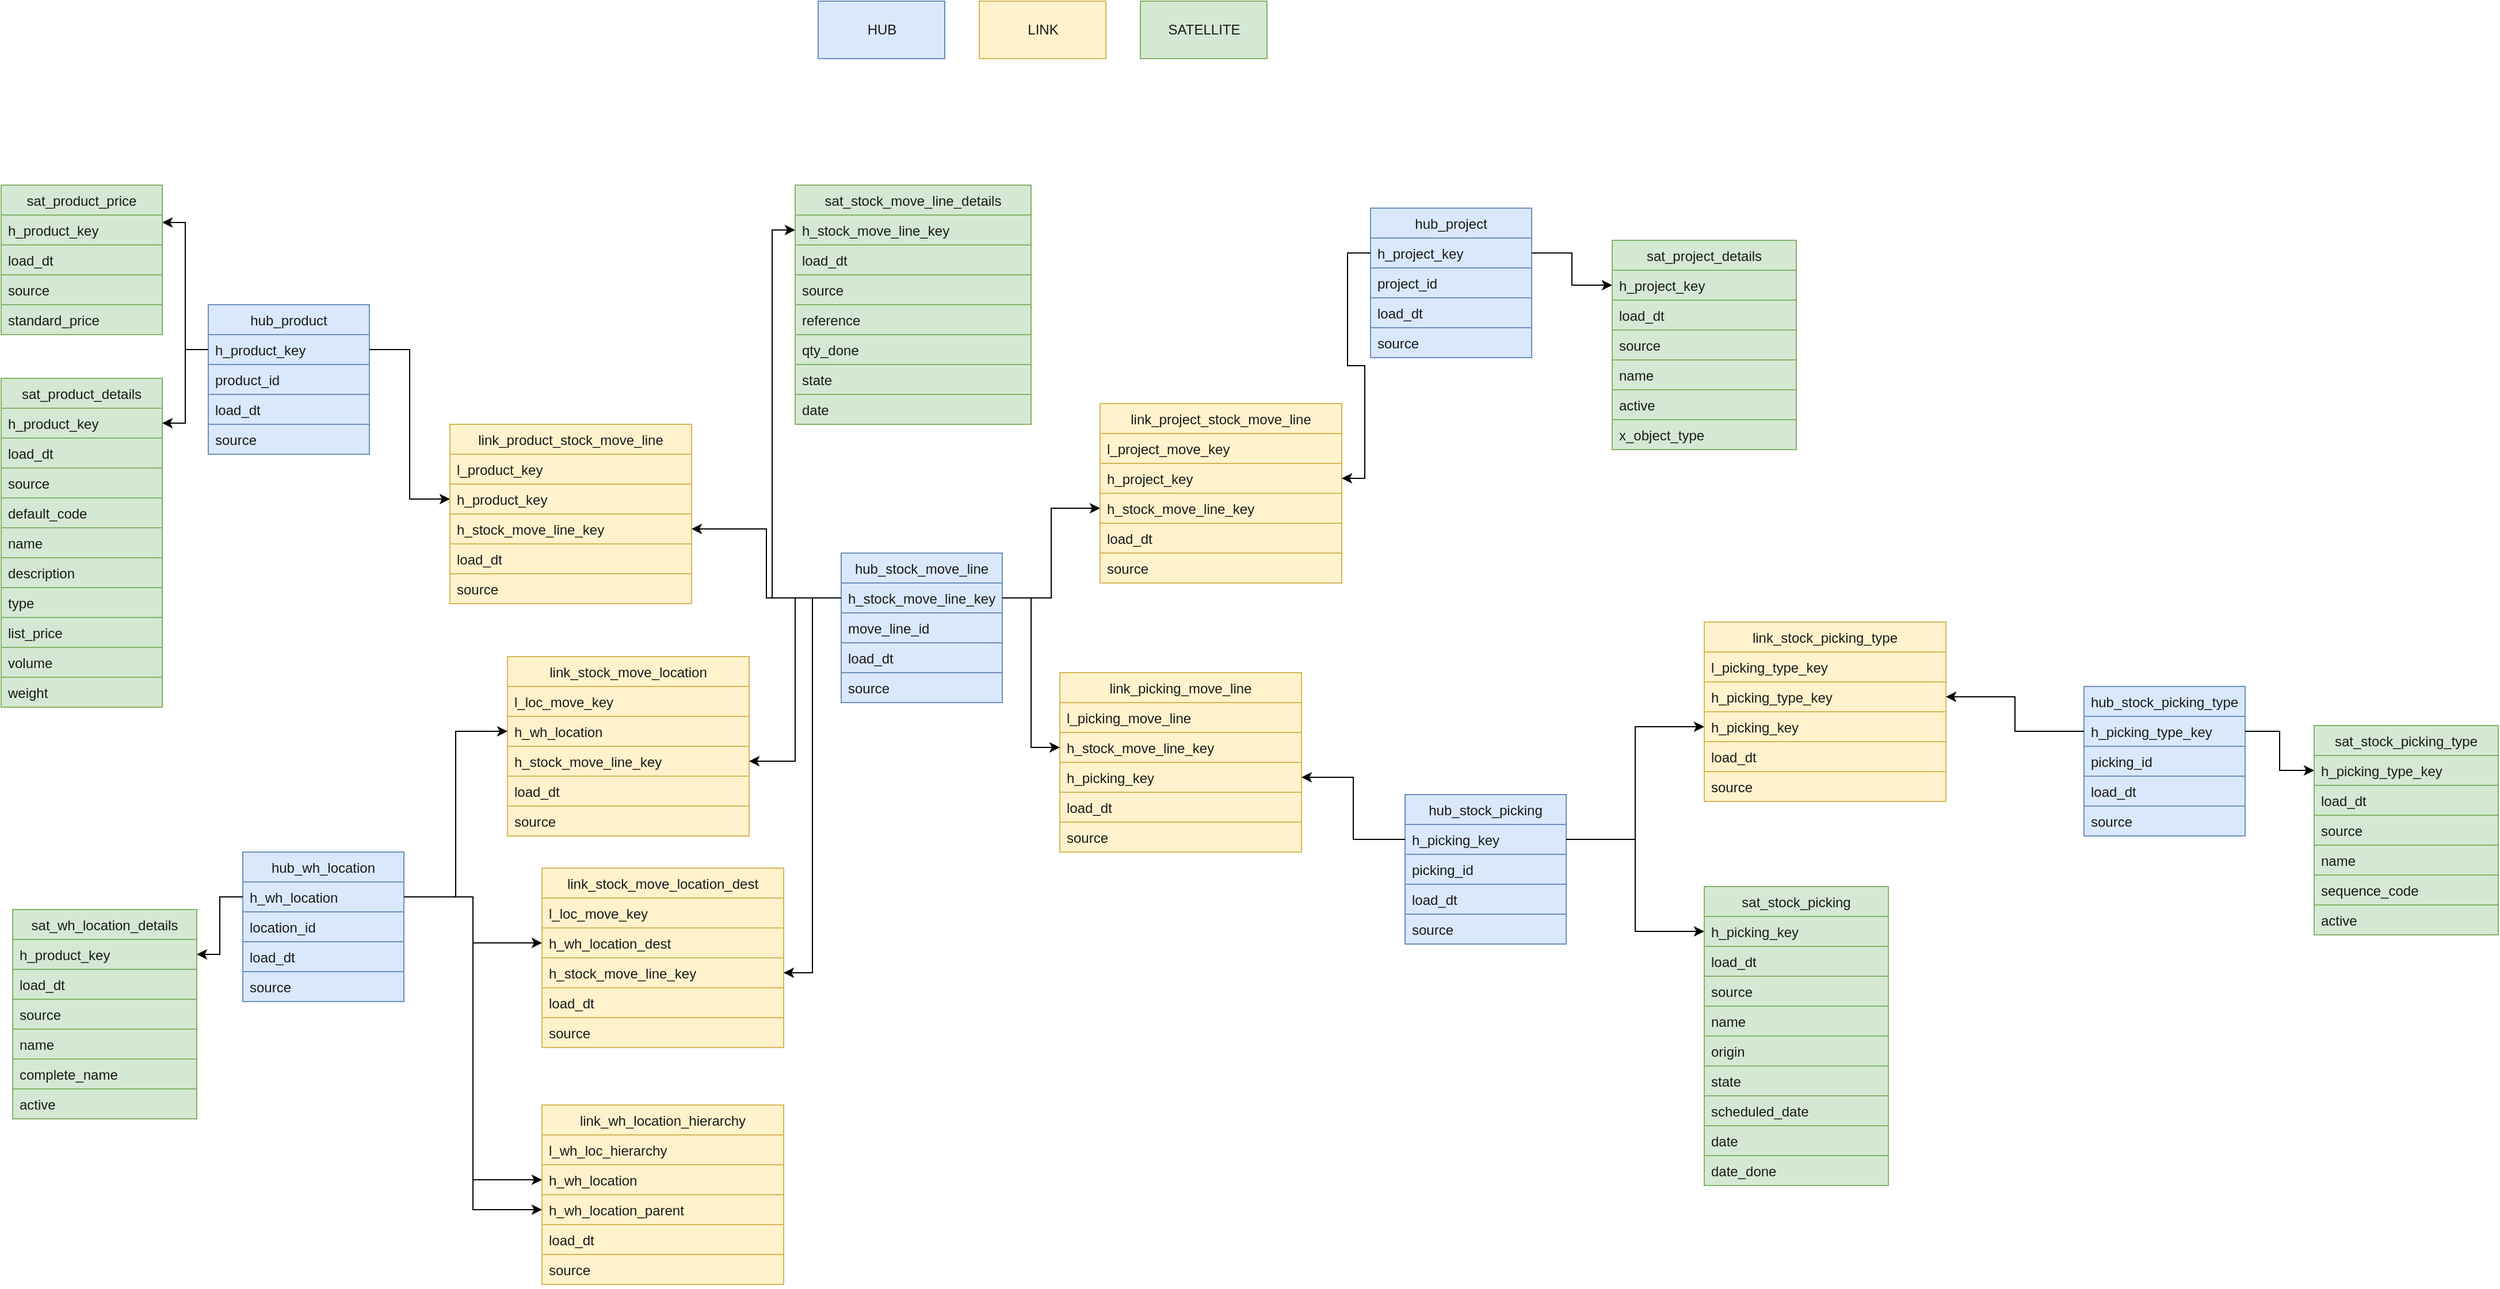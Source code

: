 <mxfile>
    <diagram id="SlpTzKFn6GwS-scd1Ymi" name="Page-1">
        <mxGraphModel dx="3044" dy="1258" grid="1" gridSize="10" guides="1" tooltips="1" connect="1" arrows="1" fold="1" page="1" pageScale="1" pageWidth="850" pageHeight="1100" math="0" shadow="0">
            <root>
                <mxCell id="0"/>
                <mxCell id="1" parent="0"/>
                <mxCell id="4arWClk7l8bvV43rsrXZ-1" value="hub_product" style="swimlane;fontStyle=0;childLayout=stackLayout;horizontal=1;startSize=26;fillColor=#dae8fc;horizontalStack=0;resizeParent=1;resizeParentMax=0;resizeLast=0;collapsible=1;marginBottom=0;strokeColor=#6c8ebf;fontColor=#1A1A1A;" parent="1" vertex="1">
                    <mxGeometry x="-480" y="304" width="140" height="130" as="geometry"/>
                </mxCell>
                <mxCell id="4arWClk7l8bvV43rsrXZ-2" value="h_product_key" style="text;strokeColor=#6c8ebf;fillColor=#dae8fc;align=left;verticalAlign=top;spacingLeft=4;spacingRight=4;overflow=hidden;rotatable=0;points=[[0,0.5],[1,0.5]];portConstraint=eastwest;fontColor=#1A1A1A;" parent="4arWClk7l8bvV43rsrXZ-1" vertex="1">
                    <mxGeometry y="26" width="140" height="26" as="geometry"/>
                </mxCell>
                <mxCell id="4arWClk7l8bvV43rsrXZ-3" value="product_id" style="text;strokeColor=#6c8ebf;fillColor=#dae8fc;align=left;verticalAlign=top;spacingLeft=4;spacingRight=4;overflow=hidden;rotatable=0;points=[[0,0.5],[1,0.5]];portConstraint=eastwest;fontColor=#1A1A1A;" parent="4arWClk7l8bvV43rsrXZ-1" vertex="1">
                    <mxGeometry y="52" width="140" height="26" as="geometry"/>
                </mxCell>
                <mxCell id="4arWClk7l8bvV43rsrXZ-4" value="load_dt" style="text;strokeColor=#6c8ebf;fillColor=#dae8fc;align=left;verticalAlign=top;spacingLeft=4;spacingRight=4;overflow=hidden;rotatable=0;points=[[0,0.5],[1,0.5]];portConstraint=eastwest;fontColor=#1A1A1A;" parent="4arWClk7l8bvV43rsrXZ-1" vertex="1">
                    <mxGeometry y="78" width="140" height="26" as="geometry"/>
                </mxCell>
                <mxCell id="TGLjagD4-5_rbEtkkDfa-5" value="source" style="text;strokeColor=#6c8ebf;fillColor=#dae8fc;align=left;verticalAlign=top;spacingLeft=4;spacingRight=4;overflow=hidden;rotatable=0;points=[[0,0.5],[1,0.5]];portConstraint=eastwest;fontColor=#1A1A1A;" parent="4arWClk7l8bvV43rsrXZ-1" vertex="1">
                    <mxGeometry y="104" width="140" height="26" as="geometry"/>
                </mxCell>
                <mxCell id="4arWClk7l8bvV43rsrXZ-9" value="hub_wh_location" style="swimlane;fontStyle=0;childLayout=stackLayout;horizontal=1;startSize=26;fillColor=#dae8fc;horizontalStack=0;resizeParent=1;resizeParentMax=0;resizeLast=0;collapsible=1;marginBottom=0;strokeColor=#6c8ebf;fontColor=#1A1A1A;" parent="1" vertex="1">
                    <mxGeometry x="-450" y="780" width="140" height="130" as="geometry"/>
                </mxCell>
                <mxCell id="4arWClk7l8bvV43rsrXZ-10" value="h_wh_location" style="text;strokeColor=#6c8ebf;fillColor=#dae8fc;align=left;verticalAlign=top;spacingLeft=4;spacingRight=4;overflow=hidden;rotatable=0;points=[[0,0.5],[1,0.5]];portConstraint=eastwest;fontColor=#1A1A1A;" parent="4arWClk7l8bvV43rsrXZ-9" vertex="1">
                    <mxGeometry y="26" width="140" height="26" as="geometry"/>
                </mxCell>
                <mxCell id="4arWClk7l8bvV43rsrXZ-11" value="location_id" style="text;strokeColor=#6c8ebf;fillColor=#dae8fc;align=left;verticalAlign=top;spacingLeft=4;spacingRight=4;overflow=hidden;rotatable=0;points=[[0,0.5],[1,0.5]];portConstraint=eastwest;fontColor=#1A1A1A;" parent="4arWClk7l8bvV43rsrXZ-9" vertex="1">
                    <mxGeometry y="52" width="140" height="26" as="geometry"/>
                </mxCell>
                <mxCell id="4arWClk7l8bvV43rsrXZ-12" value="load_dt" style="text;strokeColor=#6c8ebf;fillColor=#dae8fc;align=left;verticalAlign=top;spacingLeft=4;spacingRight=4;overflow=hidden;rotatable=0;points=[[0,0.5],[1,0.5]];portConstraint=eastwest;fontColor=#1A1A1A;" parent="4arWClk7l8bvV43rsrXZ-9" vertex="1">
                    <mxGeometry y="78" width="140" height="26" as="geometry"/>
                </mxCell>
                <mxCell id="TGLjagD4-5_rbEtkkDfa-64" value="source" style="text;strokeColor=#6c8ebf;fillColor=#dae8fc;align=left;verticalAlign=top;spacingLeft=4;spacingRight=4;overflow=hidden;rotatable=0;points=[[0,0.5],[1,0.5]];portConstraint=eastwest;fontColor=#1A1A1A;" parent="4arWClk7l8bvV43rsrXZ-9" vertex="1">
                    <mxGeometry y="104" width="140" height="26" as="geometry"/>
                </mxCell>
                <mxCell id="4arWClk7l8bvV43rsrXZ-13" value="hub_stock_move_line" style="swimlane;fontStyle=0;childLayout=stackLayout;horizontal=1;startSize=26;fillColor=#dae8fc;horizontalStack=0;resizeParent=1;resizeParentMax=0;resizeLast=0;collapsible=1;marginBottom=0;strokeColor=#6c8ebf;fontColor=#1A1A1A;" parent="1" vertex="1">
                    <mxGeometry x="70" y="520" width="140" height="130" as="geometry"/>
                </mxCell>
                <mxCell id="4arWClk7l8bvV43rsrXZ-14" value="h_stock_move_line_key" style="text;strokeColor=#6c8ebf;fillColor=#dae8fc;align=left;verticalAlign=top;spacingLeft=4;spacingRight=4;overflow=hidden;rotatable=0;points=[[0,0.5],[1,0.5]];portConstraint=eastwest;fontColor=#1A1A1A;" parent="4arWClk7l8bvV43rsrXZ-13" vertex="1">
                    <mxGeometry y="26" width="140" height="26" as="geometry"/>
                </mxCell>
                <mxCell id="4arWClk7l8bvV43rsrXZ-15" value="move_line_id" style="text;strokeColor=#6c8ebf;fillColor=#dae8fc;align=left;verticalAlign=top;spacingLeft=4;spacingRight=4;overflow=hidden;rotatable=0;points=[[0,0.5],[1,0.5]];portConstraint=eastwest;fontColor=#1A1A1A;" parent="4arWClk7l8bvV43rsrXZ-13" vertex="1">
                    <mxGeometry y="52" width="140" height="26" as="geometry"/>
                </mxCell>
                <mxCell id="4arWClk7l8bvV43rsrXZ-16" value="load_dt" style="text;strokeColor=#6c8ebf;fillColor=#dae8fc;align=left;verticalAlign=top;spacingLeft=4;spacingRight=4;overflow=hidden;rotatable=0;points=[[0,0.5],[1,0.5]];portConstraint=eastwest;fontColor=#1A1A1A;" parent="4arWClk7l8bvV43rsrXZ-13" vertex="1">
                    <mxGeometry y="78" width="140" height="26" as="geometry"/>
                </mxCell>
                <mxCell id="TGLjagD4-5_rbEtkkDfa-6" value="source" style="text;strokeColor=#6c8ebf;fillColor=#dae8fc;align=left;verticalAlign=top;spacingLeft=4;spacingRight=4;overflow=hidden;rotatable=0;points=[[0,0.5],[1,0.5]];portConstraint=eastwest;fontColor=#1A1A1A;" parent="4arWClk7l8bvV43rsrXZ-13" vertex="1">
                    <mxGeometry y="104" width="140" height="26" as="geometry"/>
                </mxCell>
                <mxCell id="TGLjagD4-5_rbEtkkDfa-21" value="HUB" style="html=1;fillColor=#dae8fc;strokeColor=#6c8ebf;fontColor=#1A1A1A;" parent="1" vertex="1">
                    <mxGeometry x="50" y="40" width="110" height="50" as="geometry"/>
                </mxCell>
                <mxCell id="TGLjagD4-5_rbEtkkDfa-22" value="LINK" style="html=1;fillColor=#fff2cc;strokeColor=#d6b656;fontColor=#1A1A1A;" parent="1" vertex="1">
                    <mxGeometry x="190" y="40" width="110" height="50" as="geometry"/>
                </mxCell>
                <mxCell id="TGLjagD4-5_rbEtkkDfa-23" value="SATELLITE" style="html=1;fillColor=#d5e8d4;strokeColor=#82b366;fontColor=#1A1A1A;" parent="1" vertex="1">
                    <mxGeometry x="330" y="40" width="110" height="50" as="geometry"/>
                </mxCell>
                <mxCell id="TGLjagD4-5_rbEtkkDfa-24" value="link_product_stock_move_line" style="swimlane;fontStyle=0;childLayout=stackLayout;horizontal=1;startSize=26;fillColor=#fff2cc;horizontalStack=0;resizeParent=1;resizeParentMax=0;resizeLast=0;collapsible=1;marginBottom=0;strokeColor=#d6b656;fontColor=#1A1A1A;" parent="1" vertex="1">
                    <mxGeometry x="-270" y="408" width="210" height="156" as="geometry"/>
                </mxCell>
                <mxCell id="TGLjagD4-5_rbEtkkDfa-25" value="l_product_key" style="text;strokeColor=#d6b656;fillColor=#fff2cc;align=left;verticalAlign=top;spacingLeft=4;spacingRight=4;overflow=hidden;rotatable=0;points=[[0,0.5],[1,0.5]];portConstraint=eastwest;fontColor=#1A1A1A;" parent="TGLjagD4-5_rbEtkkDfa-24" vertex="1">
                    <mxGeometry y="26" width="210" height="26" as="geometry"/>
                </mxCell>
                <mxCell id="TGLjagD4-5_rbEtkkDfa-26" value="h_product_key" style="text;strokeColor=#d6b656;fillColor=#fff2cc;align=left;verticalAlign=top;spacingLeft=4;spacingRight=4;overflow=hidden;rotatable=0;points=[[0,0.5],[1,0.5]];portConstraint=eastwest;fontColor=#1A1A1A;" parent="TGLjagD4-5_rbEtkkDfa-24" vertex="1">
                    <mxGeometry y="52" width="210" height="26" as="geometry"/>
                </mxCell>
                <mxCell id="TGLjagD4-5_rbEtkkDfa-27" value="h_stock_move_line_key" style="text;strokeColor=#d6b656;fillColor=#fff2cc;align=left;verticalAlign=top;spacingLeft=4;spacingRight=4;overflow=hidden;rotatable=0;points=[[0,0.5],[1,0.5]];portConstraint=eastwest;fontColor=#1A1A1A;" parent="TGLjagD4-5_rbEtkkDfa-24" vertex="1">
                    <mxGeometry y="78" width="210" height="26" as="geometry"/>
                </mxCell>
                <mxCell id="TGLjagD4-5_rbEtkkDfa-28" value="load_dt" style="text;strokeColor=#d6b656;fillColor=#fff2cc;align=left;verticalAlign=top;spacingLeft=4;spacingRight=4;overflow=hidden;rotatable=0;points=[[0,0.5],[1,0.5]];portConstraint=eastwest;fontColor=#1A1A1A;" parent="TGLjagD4-5_rbEtkkDfa-24" vertex="1">
                    <mxGeometry y="104" width="210" height="26" as="geometry"/>
                </mxCell>
                <mxCell id="TGLjagD4-5_rbEtkkDfa-29" value="source" style="text;strokeColor=#d6b656;fillColor=#fff2cc;align=left;verticalAlign=top;spacingLeft=4;spacingRight=4;overflow=hidden;rotatable=0;points=[[0,0.5],[1,0.5]];portConstraint=eastwest;fontColor=#1A1A1A;" parent="TGLjagD4-5_rbEtkkDfa-24" vertex="1">
                    <mxGeometry y="130" width="210" height="26" as="geometry"/>
                </mxCell>
                <mxCell id="TGLjagD4-5_rbEtkkDfa-30" style="edgeStyle=orthogonalEdgeStyle;rounded=0;orthogonalLoop=1;jettySize=auto;html=1;entryX=0;entryY=0.5;entryDx=0;entryDy=0;fontColor=#1A1A1A;" parent="1" source="4arWClk7l8bvV43rsrXZ-2" target="TGLjagD4-5_rbEtkkDfa-26" edge="1">
                    <mxGeometry relative="1" as="geometry"/>
                </mxCell>
                <mxCell id="TGLjagD4-5_rbEtkkDfa-31" style="edgeStyle=orthogonalEdgeStyle;rounded=0;orthogonalLoop=1;jettySize=auto;html=1;entryX=1;entryY=0.5;entryDx=0;entryDy=0;fontColor=#1A1A1A;" parent="1" source="4arWClk7l8bvV43rsrXZ-14" target="TGLjagD4-5_rbEtkkDfa-27" edge="1">
                    <mxGeometry relative="1" as="geometry"/>
                </mxCell>
                <mxCell id="TGLjagD4-5_rbEtkkDfa-32" value="sat_product_details" style="swimlane;fontStyle=0;childLayout=stackLayout;horizontal=1;startSize=26;fillColor=#d5e8d4;horizontalStack=0;resizeParent=1;resizeParentMax=0;resizeLast=0;collapsible=1;marginBottom=0;strokeColor=#82b366;fontColor=#1A1A1A;" parent="1" vertex="1">
                    <mxGeometry x="-660" y="368" width="140" height="286" as="geometry"/>
                </mxCell>
                <mxCell id="TGLjagD4-5_rbEtkkDfa-33" value="h_product_key" style="text;strokeColor=#82b366;fillColor=#d5e8d4;align=left;verticalAlign=top;spacingLeft=4;spacingRight=4;overflow=hidden;rotatable=0;points=[[0,0.5],[1,0.5]];portConstraint=eastwest;fontColor=#1A1A1A;" parent="TGLjagD4-5_rbEtkkDfa-32" vertex="1">
                    <mxGeometry y="26" width="140" height="26" as="geometry"/>
                </mxCell>
                <mxCell id="TGLjagD4-5_rbEtkkDfa-34" value="load_dt" style="text;strokeColor=#82b366;fillColor=#d5e8d4;align=left;verticalAlign=top;spacingLeft=4;spacingRight=4;overflow=hidden;rotatable=0;points=[[0,0.5],[1,0.5]];portConstraint=eastwest;fontColor=#1A1A1A;" parent="TGLjagD4-5_rbEtkkDfa-32" vertex="1">
                    <mxGeometry y="52" width="140" height="26" as="geometry"/>
                </mxCell>
                <mxCell id="TGLjagD4-5_rbEtkkDfa-35" value="source" style="text;strokeColor=#82b366;fillColor=#d5e8d4;align=left;verticalAlign=top;spacingLeft=4;spacingRight=4;overflow=hidden;rotatable=0;points=[[0,0.5],[1,0.5]];portConstraint=eastwest;fontColor=#1A1A1A;" parent="TGLjagD4-5_rbEtkkDfa-32" vertex="1">
                    <mxGeometry y="78" width="140" height="26" as="geometry"/>
                </mxCell>
                <mxCell id="TGLjagD4-5_rbEtkkDfa-36" value="default_code" style="text;strokeColor=#82b366;fillColor=#d5e8d4;align=left;verticalAlign=top;spacingLeft=4;spacingRight=4;overflow=hidden;rotatable=0;points=[[0,0.5],[1,0.5]];portConstraint=eastwest;fontColor=#1A1A1A;" parent="TGLjagD4-5_rbEtkkDfa-32" vertex="1">
                    <mxGeometry y="104" width="140" height="26" as="geometry"/>
                </mxCell>
                <mxCell id="TGLjagD4-5_rbEtkkDfa-38" value="name" style="text;strokeColor=#82b366;fillColor=#d5e8d4;align=left;verticalAlign=top;spacingLeft=4;spacingRight=4;overflow=hidden;rotatable=0;points=[[0,0.5],[1,0.5]];portConstraint=eastwest;fontColor=#1A1A1A;" parent="TGLjagD4-5_rbEtkkDfa-32" vertex="1">
                    <mxGeometry y="130" width="140" height="26" as="geometry"/>
                </mxCell>
                <mxCell id="TGLjagD4-5_rbEtkkDfa-39" value="description" style="text;strokeColor=#82b366;fillColor=#d5e8d4;align=left;verticalAlign=top;spacingLeft=4;spacingRight=4;overflow=hidden;rotatable=0;points=[[0,0.5],[1,0.5]];portConstraint=eastwest;fontColor=#1A1A1A;" parent="TGLjagD4-5_rbEtkkDfa-32" vertex="1">
                    <mxGeometry y="156" width="140" height="26" as="geometry"/>
                </mxCell>
                <mxCell id="TGLjagD4-5_rbEtkkDfa-40" value="type" style="text;strokeColor=#82b366;fillColor=#d5e8d4;align=left;verticalAlign=top;spacingLeft=4;spacingRight=4;overflow=hidden;rotatable=0;points=[[0,0.5],[1,0.5]];portConstraint=eastwest;fontColor=#1A1A1A;" parent="TGLjagD4-5_rbEtkkDfa-32" vertex="1">
                    <mxGeometry y="182" width="140" height="26" as="geometry"/>
                </mxCell>
                <mxCell id="TGLjagD4-5_rbEtkkDfa-41" value="list_price" style="text;strokeColor=#82b366;fillColor=#d5e8d4;align=left;verticalAlign=top;spacingLeft=4;spacingRight=4;overflow=hidden;rotatable=0;points=[[0,0.5],[1,0.5]];portConstraint=eastwest;fontColor=#1A1A1A;" parent="TGLjagD4-5_rbEtkkDfa-32" vertex="1">
                    <mxGeometry y="208" width="140" height="26" as="geometry"/>
                </mxCell>
                <mxCell id="TGLjagD4-5_rbEtkkDfa-42" value="volume" style="text;strokeColor=#82b366;fillColor=#d5e8d4;align=left;verticalAlign=top;spacingLeft=4;spacingRight=4;overflow=hidden;rotatable=0;points=[[0,0.5],[1,0.5]];portConstraint=eastwest;fontColor=#1A1A1A;" parent="TGLjagD4-5_rbEtkkDfa-32" vertex="1">
                    <mxGeometry y="234" width="140" height="26" as="geometry"/>
                </mxCell>
                <mxCell id="TGLjagD4-5_rbEtkkDfa-43" value="weight" style="text;strokeColor=#82b366;fillColor=#d5e8d4;align=left;verticalAlign=top;spacingLeft=4;spacingRight=4;overflow=hidden;rotatable=0;points=[[0,0.5],[1,0.5]];portConstraint=eastwest;fontColor=#1A1A1A;" parent="TGLjagD4-5_rbEtkkDfa-32" vertex="1">
                    <mxGeometry y="260" width="140" height="26" as="geometry"/>
                </mxCell>
                <mxCell id="TGLjagD4-5_rbEtkkDfa-37" style="edgeStyle=orthogonalEdgeStyle;rounded=0;orthogonalLoop=1;jettySize=auto;html=1;entryX=1;entryY=0.5;entryDx=0;entryDy=0;fontColor=#1A1A1A;" parent="1" source="4arWClk7l8bvV43rsrXZ-2" target="TGLjagD4-5_rbEtkkDfa-33" edge="1">
                    <mxGeometry relative="1" as="geometry"/>
                </mxCell>
                <mxCell id="TGLjagD4-5_rbEtkkDfa-44" value="sat_product_price" style="swimlane;fontStyle=0;childLayout=stackLayout;horizontal=1;startSize=26;fillColor=#d5e8d4;horizontalStack=0;resizeParent=1;resizeParentMax=0;resizeLast=0;collapsible=1;marginBottom=0;strokeColor=#82b366;fontColor=#1A1A1A;" parent="1" vertex="1">
                    <mxGeometry x="-660" y="200" width="140" height="130" as="geometry"/>
                </mxCell>
                <mxCell id="TGLjagD4-5_rbEtkkDfa-45" value="h_product_key" style="text;strokeColor=#82b366;fillColor=#d5e8d4;align=left;verticalAlign=top;spacingLeft=4;spacingRight=4;overflow=hidden;rotatable=0;points=[[0,0.5],[1,0.5]];portConstraint=eastwest;fontColor=#1A1A1A;" parent="TGLjagD4-5_rbEtkkDfa-44" vertex="1">
                    <mxGeometry y="26" width="140" height="26" as="geometry"/>
                </mxCell>
                <mxCell id="TGLjagD4-5_rbEtkkDfa-46" value="load_dt" style="text;strokeColor=#82b366;fillColor=#d5e8d4;align=left;verticalAlign=top;spacingLeft=4;spacingRight=4;overflow=hidden;rotatable=0;points=[[0,0.5],[1,0.5]];portConstraint=eastwest;fontColor=#1A1A1A;" parent="TGLjagD4-5_rbEtkkDfa-44" vertex="1">
                    <mxGeometry y="52" width="140" height="26" as="geometry"/>
                </mxCell>
                <mxCell id="TGLjagD4-5_rbEtkkDfa-47" value="source" style="text;strokeColor=#82b366;fillColor=#d5e8d4;align=left;verticalAlign=top;spacingLeft=4;spacingRight=4;overflow=hidden;rotatable=0;points=[[0,0.5],[1,0.5]];portConstraint=eastwest;fontColor=#1A1A1A;" parent="TGLjagD4-5_rbEtkkDfa-44" vertex="1">
                    <mxGeometry y="78" width="140" height="26" as="geometry"/>
                </mxCell>
                <mxCell id="TGLjagD4-5_rbEtkkDfa-48" value="standard_price" style="text;strokeColor=#82b366;fillColor=#d5e8d4;align=left;verticalAlign=top;spacingLeft=4;spacingRight=4;overflow=hidden;rotatable=0;points=[[0,0.5],[1,0.5]];portConstraint=eastwest;fontColor=#1A1A1A;" parent="TGLjagD4-5_rbEtkkDfa-44" vertex="1">
                    <mxGeometry y="104" width="140" height="26" as="geometry"/>
                </mxCell>
                <mxCell id="TGLjagD4-5_rbEtkkDfa-55" style="edgeStyle=orthogonalEdgeStyle;rounded=0;orthogonalLoop=1;jettySize=auto;html=1;entryX=1;entryY=0.25;entryDx=0;entryDy=0;fontColor=#1A1A1A;" parent="1" source="4arWClk7l8bvV43rsrXZ-2" target="TGLjagD4-5_rbEtkkDfa-44" edge="1">
                    <mxGeometry relative="1" as="geometry"/>
                </mxCell>
                <mxCell id="TGLjagD4-5_rbEtkkDfa-56" value="link_stock_move_location" style="swimlane;fontStyle=0;childLayout=stackLayout;horizontal=1;startSize=26;fillColor=#fff2cc;horizontalStack=0;resizeParent=1;resizeParentMax=0;resizeLast=0;collapsible=1;marginBottom=0;strokeColor=#d6b656;fontColor=#1A1A1A;" parent="1" vertex="1">
                    <mxGeometry x="-220" y="610" width="210" height="156" as="geometry"/>
                </mxCell>
                <mxCell id="TGLjagD4-5_rbEtkkDfa-57" value="l_loc_move_key" style="text;strokeColor=#d6b656;fillColor=#fff2cc;align=left;verticalAlign=top;spacingLeft=4;spacingRight=4;overflow=hidden;rotatable=0;points=[[0,0.5],[1,0.5]];portConstraint=eastwest;fontColor=#1A1A1A;" parent="TGLjagD4-5_rbEtkkDfa-56" vertex="1">
                    <mxGeometry y="26" width="210" height="26" as="geometry"/>
                </mxCell>
                <mxCell id="TGLjagD4-5_rbEtkkDfa-58" value="h_wh_location" style="text;strokeColor=#d6b656;fillColor=#fff2cc;align=left;verticalAlign=top;spacingLeft=4;spacingRight=4;overflow=hidden;rotatable=0;points=[[0,0.5],[1,0.5]];portConstraint=eastwest;fontColor=#1A1A1A;" parent="TGLjagD4-5_rbEtkkDfa-56" vertex="1">
                    <mxGeometry y="52" width="210" height="26" as="geometry"/>
                </mxCell>
                <mxCell id="TGLjagD4-5_rbEtkkDfa-59" value="h_stock_move_line_key" style="text;strokeColor=#d6b656;fillColor=#fff2cc;align=left;verticalAlign=top;spacingLeft=4;spacingRight=4;overflow=hidden;rotatable=0;points=[[0,0.5],[1,0.5]];portConstraint=eastwest;fontColor=#1A1A1A;" parent="TGLjagD4-5_rbEtkkDfa-56" vertex="1">
                    <mxGeometry y="78" width="210" height="26" as="geometry"/>
                </mxCell>
                <mxCell id="TGLjagD4-5_rbEtkkDfa-60" value="load_dt" style="text;strokeColor=#d6b656;fillColor=#fff2cc;align=left;verticalAlign=top;spacingLeft=4;spacingRight=4;overflow=hidden;rotatable=0;points=[[0,0.5],[1,0.5]];portConstraint=eastwest;fontColor=#1A1A1A;" parent="TGLjagD4-5_rbEtkkDfa-56" vertex="1">
                    <mxGeometry y="104" width="210" height="26" as="geometry"/>
                </mxCell>
                <mxCell id="TGLjagD4-5_rbEtkkDfa-61" value="source" style="text;strokeColor=#d6b656;fillColor=#fff2cc;align=left;verticalAlign=top;spacingLeft=4;spacingRight=4;overflow=hidden;rotatable=0;points=[[0,0.5],[1,0.5]];portConstraint=eastwest;fontColor=#1A1A1A;" parent="TGLjagD4-5_rbEtkkDfa-56" vertex="1">
                    <mxGeometry y="130" width="210" height="26" as="geometry"/>
                </mxCell>
                <mxCell id="TGLjagD4-5_rbEtkkDfa-62" style="edgeStyle=orthogonalEdgeStyle;rounded=0;orthogonalLoop=1;jettySize=auto;html=1;fontColor=#1A1A1A;" parent="1" source="4arWClk7l8bvV43rsrXZ-14" target="TGLjagD4-5_rbEtkkDfa-59" edge="1">
                    <mxGeometry relative="1" as="geometry"/>
                </mxCell>
                <mxCell id="TGLjagD4-5_rbEtkkDfa-63" style="edgeStyle=orthogonalEdgeStyle;rounded=0;orthogonalLoop=1;jettySize=auto;html=1;entryX=0;entryY=0.5;entryDx=0;entryDy=0;fontColor=#1A1A1A;" parent="1" source="4arWClk7l8bvV43rsrXZ-10" target="TGLjagD4-5_rbEtkkDfa-58" edge="1">
                    <mxGeometry relative="1" as="geometry"/>
                </mxCell>
                <mxCell id="TGLjagD4-5_rbEtkkDfa-65" value="sat_wh_location_details" style="swimlane;fontStyle=0;childLayout=stackLayout;horizontal=1;startSize=26;fillColor=#d5e8d4;horizontalStack=0;resizeParent=1;resizeParentMax=0;resizeLast=0;collapsible=1;marginBottom=0;strokeColor=#82b366;fontColor=#1A1A1A;" parent="1" vertex="1">
                    <mxGeometry x="-650" y="830" width="160" height="182" as="geometry"/>
                </mxCell>
                <mxCell id="TGLjagD4-5_rbEtkkDfa-66" value="h_product_key" style="text;strokeColor=#82b366;fillColor=#d5e8d4;align=left;verticalAlign=top;spacingLeft=4;spacingRight=4;overflow=hidden;rotatable=0;points=[[0,0.5],[1,0.5]];portConstraint=eastwest;fontColor=#1A1A1A;" parent="TGLjagD4-5_rbEtkkDfa-65" vertex="1">
                    <mxGeometry y="26" width="160" height="26" as="geometry"/>
                </mxCell>
                <mxCell id="TGLjagD4-5_rbEtkkDfa-67" value="load_dt" style="text;strokeColor=#82b366;fillColor=#d5e8d4;align=left;verticalAlign=top;spacingLeft=4;spacingRight=4;overflow=hidden;rotatable=0;points=[[0,0.5],[1,0.5]];portConstraint=eastwest;fontColor=#1A1A1A;" parent="TGLjagD4-5_rbEtkkDfa-65" vertex="1">
                    <mxGeometry y="52" width="160" height="26" as="geometry"/>
                </mxCell>
                <mxCell id="TGLjagD4-5_rbEtkkDfa-68" value="source" style="text;strokeColor=#82b366;fillColor=#d5e8d4;align=left;verticalAlign=top;spacingLeft=4;spacingRight=4;overflow=hidden;rotatable=0;points=[[0,0.5],[1,0.5]];portConstraint=eastwest;fontColor=#1A1A1A;" parent="TGLjagD4-5_rbEtkkDfa-65" vertex="1">
                    <mxGeometry y="78" width="160" height="26" as="geometry"/>
                </mxCell>
                <mxCell id="TGLjagD4-5_rbEtkkDfa-69" value="name" style="text;strokeColor=#82b366;fillColor=#d5e8d4;align=left;verticalAlign=top;spacingLeft=4;spacingRight=4;overflow=hidden;rotatable=0;points=[[0,0.5],[1,0.5]];portConstraint=eastwest;fontColor=#1A1A1A;" parent="TGLjagD4-5_rbEtkkDfa-65" vertex="1">
                    <mxGeometry y="104" width="160" height="26" as="geometry"/>
                </mxCell>
                <mxCell id="TGLjagD4-5_rbEtkkDfa-71" value="complete_name" style="text;strokeColor=#82b366;fillColor=#d5e8d4;align=left;verticalAlign=top;spacingLeft=4;spacingRight=4;overflow=hidden;rotatable=0;points=[[0,0.5],[1,0.5]];portConstraint=eastwest;fontColor=#1A1A1A;" parent="TGLjagD4-5_rbEtkkDfa-65" vertex="1">
                    <mxGeometry y="130" width="160" height="26" as="geometry"/>
                </mxCell>
                <mxCell id="TGLjagD4-5_rbEtkkDfa-72" value="active" style="text;strokeColor=#82b366;fillColor=#d5e8d4;align=left;verticalAlign=top;spacingLeft=4;spacingRight=4;overflow=hidden;rotatable=0;points=[[0,0.5],[1,0.5]];portConstraint=eastwest;fontColor=#1A1A1A;" parent="TGLjagD4-5_rbEtkkDfa-65" vertex="1">
                    <mxGeometry y="156" width="160" height="26" as="geometry"/>
                </mxCell>
                <mxCell id="TGLjagD4-5_rbEtkkDfa-70" style="edgeStyle=orthogonalEdgeStyle;rounded=0;orthogonalLoop=1;jettySize=auto;html=1;entryX=1;entryY=0.5;entryDx=0;entryDy=0;fontColor=#1A1A1A;" parent="1" source="4arWClk7l8bvV43rsrXZ-10" target="TGLjagD4-5_rbEtkkDfa-66" edge="1">
                    <mxGeometry relative="1" as="geometry"/>
                </mxCell>
                <mxCell id="TGLjagD4-5_rbEtkkDfa-73" value="link_wh_location_hierarchy" style="swimlane;fontStyle=0;childLayout=stackLayout;horizontal=1;startSize=26;fillColor=#fff2cc;horizontalStack=0;resizeParent=1;resizeParentMax=0;resizeLast=0;collapsible=1;marginBottom=0;strokeColor=#d6b656;fontColor=#1A1A1A;" parent="1" vertex="1">
                    <mxGeometry x="-190" y="1000" width="210" height="156" as="geometry"/>
                </mxCell>
                <mxCell id="TGLjagD4-5_rbEtkkDfa-74" value="l_wh_loc_hierarchy" style="text;strokeColor=#d6b656;fillColor=#fff2cc;align=left;verticalAlign=top;spacingLeft=4;spacingRight=4;overflow=hidden;rotatable=0;points=[[0,0.5],[1,0.5]];portConstraint=eastwest;fontColor=#1A1A1A;" parent="TGLjagD4-5_rbEtkkDfa-73" vertex="1">
                    <mxGeometry y="26" width="210" height="26" as="geometry"/>
                </mxCell>
                <mxCell id="TGLjagD4-5_rbEtkkDfa-75" value="h_wh_location" style="text;strokeColor=#d6b656;fillColor=#fff2cc;align=left;verticalAlign=top;spacingLeft=4;spacingRight=4;overflow=hidden;rotatable=0;points=[[0,0.5],[1,0.5]];portConstraint=eastwest;fontColor=#1A1A1A;" parent="TGLjagD4-5_rbEtkkDfa-73" vertex="1">
                    <mxGeometry y="52" width="210" height="26" as="geometry"/>
                </mxCell>
                <mxCell id="TGLjagD4-5_rbEtkkDfa-76" value="h_wh_location_parent" style="text;strokeColor=#d6b656;fillColor=#fff2cc;align=left;verticalAlign=top;spacingLeft=4;spacingRight=4;overflow=hidden;rotatable=0;points=[[0,0.5],[1,0.5]];portConstraint=eastwest;fontColor=#1A1A1A;" parent="TGLjagD4-5_rbEtkkDfa-73" vertex="1">
                    <mxGeometry y="78" width="210" height="26" as="geometry"/>
                </mxCell>
                <mxCell id="TGLjagD4-5_rbEtkkDfa-77" value="load_dt" style="text;strokeColor=#d6b656;fillColor=#fff2cc;align=left;verticalAlign=top;spacingLeft=4;spacingRight=4;overflow=hidden;rotatable=0;points=[[0,0.5],[1,0.5]];portConstraint=eastwest;fontColor=#1A1A1A;" parent="TGLjagD4-5_rbEtkkDfa-73" vertex="1">
                    <mxGeometry y="104" width="210" height="26" as="geometry"/>
                </mxCell>
                <mxCell id="TGLjagD4-5_rbEtkkDfa-78" value="source" style="text;strokeColor=#d6b656;fillColor=#fff2cc;align=left;verticalAlign=top;spacingLeft=4;spacingRight=4;overflow=hidden;rotatable=0;points=[[0,0.5],[1,0.5]];portConstraint=eastwest;fontColor=#1A1A1A;" parent="TGLjagD4-5_rbEtkkDfa-73" vertex="1">
                    <mxGeometry y="130" width="210" height="26" as="geometry"/>
                </mxCell>
                <mxCell id="TGLjagD4-5_rbEtkkDfa-79" style="edgeStyle=orthogonalEdgeStyle;rounded=0;orthogonalLoop=1;jettySize=auto;html=1;fontColor=#1A1A1A;" parent="1" source="4arWClk7l8bvV43rsrXZ-10" target="TGLjagD4-5_rbEtkkDfa-75" edge="1">
                    <mxGeometry relative="1" as="geometry"/>
                </mxCell>
                <mxCell id="TGLjagD4-5_rbEtkkDfa-80" style="edgeStyle=orthogonalEdgeStyle;rounded=0;orthogonalLoop=1;jettySize=auto;html=1;fontColor=#1A1A1A;" parent="1" source="4arWClk7l8bvV43rsrXZ-10" target="TGLjagD4-5_rbEtkkDfa-76" edge="1">
                    <mxGeometry relative="1" as="geometry"/>
                </mxCell>
                <mxCell id="TGLjagD4-5_rbEtkkDfa-81" value="hub_project" style="swimlane;fontStyle=0;childLayout=stackLayout;horizontal=1;startSize=26;fillColor=#dae8fc;horizontalStack=0;resizeParent=1;resizeParentMax=0;resizeLast=0;collapsible=1;marginBottom=0;strokeColor=#6c8ebf;fontColor=#1A1A1A;" parent="1" vertex="1">
                    <mxGeometry x="530" y="220" width="140" height="130" as="geometry"/>
                </mxCell>
                <mxCell id="TGLjagD4-5_rbEtkkDfa-82" value="h_project_key" style="text;strokeColor=#6c8ebf;fillColor=#dae8fc;align=left;verticalAlign=top;spacingLeft=4;spacingRight=4;overflow=hidden;rotatable=0;points=[[0,0.5],[1,0.5]];portConstraint=eastwest;fontColor=#1A1A1A;" parent="TGLjagD4-5_rbEtkkDfa-81" vertex="1">
                    <mxGeometry y="26" width="140" height="26" as="geometry"/>
                </mxCell>
                <mxCell id="TGLjagD4-5_rbEtkkDfa-83" value="project_id" style="text;strokeColor=#6c8ebf;fillColor=#dae8fc;align=left;verticalAlign=top;spacingLeft=4;spacingRight=4;overflow=hidden;rotatable=0;points=[[0,0.5],[1,0.5]];portConstraint=eastwest;fontColor=#1A1A1A;" parent="TGLjagD4-5_rbEtkkDfa-81" vertex="1">
                    <mxGeometry y="52" width="140" height="26" as="geometry"/>
                </mxCell>
                <mxCell id="TGLjagD4-5_rbEtkkDfa-84" value="load_dt" style="text;strokeColor=#6c8ebf;fillColor=#dae8fc;align=left;verticalAlign=top;spacingLeft=4;spacingRight=4;overflow=hidden;rotatable=0;points=[[0,0.5],[1,0.5]];portConstraint=eastwest;fontColor=#1A1A1A;" parent="TGLjagD4-5_rbEtkkDfa-81" vertex="1">
                    <mxGeometry y="78" width="140" height="26" as="geometry"/>
                </mxCell>
                <mxCell id="TGLjagD4-5_rbEtkkDfa-85" value="source" style="text;strokeColor=#6c8ebf;fillColor=#dae8fc;align=left;verticalAlign=top;spacingLeft=4;spacingRight=4;overflow=hidden;rotatable=0;points=[[0,0.5],[1,0.5]];portConstraint=eastwest;fontColor=#1A1A1A;" parent="TGLjagD4-5_rbEtkkDfa-81" vertex="1">
                    <mxGeometry y="104" width="140" height="26" as="geometry"/>
                </mxCell>
                <mxCell id="TGLjagD4-5_rbEtkkDfa-86" value="link_project_stock_move_line" style="swimlane;fontStyle=0;childLayout=stackLayout;horizontal=1;startSize=26;fillColor=#fff2cc;horizontalStack=0;resizeParent=1;resizeParentMax=0;resizeLast=0;collapsible=1;marginBottom=0;strokeColor=#d6b656;fontColor=#1A1A1A;" parent="1" vertex="1">
                    <mxGeometry x="295" y="390" width="210" height="156" as="geometry"/>
                </mxCell>
                <mxCell id="TGLjagD4-5_rbEtkkDfa-87" value="l_project_move_key" style="text;strokeColor=#d6b656;fillColor=#fff2cc;align=left;verticalAlign=top;spacingLeft=4;spacingRight=4;overflow=hidden;rotatable=0;points=[[0,0.5],[1,0.5]];portConstraint=eastwest;fontColor=#1A1A1A;" parent="TGLjagD4-5_rbEtkkDfa-86" vertex="1">
                    <mxGeometry y="26" width="210" height="26" as="geometry"/>
                </mxCell>
                <mxCell id="TGLjagD4-5_rbEtkkDfa-88" value="h_project_key " style="text;strokeColor=#d6b656;fillColor=#fff2cc;align=left;verticalAlign=top;spacingLeft=4;spacingRight=4;overflow=hidden;rotatable=0;points=[[0,0.5],[1,0.5]];portConstraint=eastwest;fontColor=#1A1A1A;" parent="TGLjagD4-5_rbEtkkDfa-86" vertex="1">
                    <mxGeometry y="52" width="210" height="26" as="geometry"/>
                </mxCell>
                <mxCell id="TGLjagD4-5_rbEtkkDfa-89" value="h_stock_move_line_key" style="text;strokeColor=#d6b656;fillColor=#fff2cc;align=left;verticalAlign=top;spacingLeft=4;spacingRight=4;overflow=hidden;rotatable=0;points=[[0,0.5],[1,0.5]];portConstraint=eastwest;fontColor=#1A1A1A;" parent="TGLjagD4-5_rbEtkkDfa-86" vertex="1">
                    <mxGeometry y="78" width="210" height="26" as="geometry"/>
                </mxCell>
                <mxCell id="TGLjagD4-5_rbEtkkDfa-90" value="load_dt" style="text;strokeColor=#d6b656;fillColor=#fff2cc;align=left;verticalAlign=top;spacingLeft=4;spacingRight=4;overflow=hidden;rotatable=0;points=[[0,0.5],[1,0.5]];portConstraint=eastwest;fontColor=#1A1A1A;" parent="TGLjagD4-5_rbEtkkDfa-86" vertex="1">
                    <mxGeometry y="104" width="210" height="26" as="geometry"/>
                </mxCell>
                <mxCell id="TGLjagD4-5_rbEtkkDfa-91" value="source" style="text;strokeColor=#d6b656;fillColor=#fff2cc;align=left;verticalAlign=top;spacingLeft=4;spacingRight=4;overflow=hidden;rotatable=0;points=[[0,0.5],[1,0.5]];portConstraint=eastwest;fontColor=#1A1A1A;" parent="TGLjagD4-5_rbEtkkDfa-86" vertex="1">
                    <mxGeometry y="130" width="210" height="26" as="geometry"/>
                </mxCell>
                <mxCell id="TGLjagD4-5_rbEtkkDfa-92" style="edgeStyle=orthogonalEdgeStyle;rounded=0;orthogonalLoop=1;jettySize=auto;html=1;entryX=0;entryY=0.5;entryDx=0;entryDy=0;fontColor=#1A1A1A;" parent="1" source="4arWClk7l8bvV43rsrXZ-14" target="TGLjagD4-5_rbEtkkDfa-89" edge="1">
                    <mxGeometry relative="1" as="geometry"/>
                </mxCell>
                <mxCell id="TGLjagD4-5_rbEtkkDfa-93" style="edgeStyle=orthogonalEdgeStyle;rounded=0;orthogonalLoop=1;jettySize=auto;html=1;entryX=1;entryY=0.5;entryDx=0;entryDy=0;fontColor=#1A1A1A;" parent="1" source="TGLjagD4-5_rbEtkkDfa-82" target="TGLjagD4-5_rbEtkkDfa-88" edge="1">
                    <mxGeometry relative="1" as="geometry"/>
                </mxCell>
                <mxCell id="TGLjagD4-5_rbEtkkDfa-94" value="sat_project_details" style="swimlane;fontStyle=0;childLayout=stackLayout;horizontal=1;startSize=26;fillColor=#d5e8d4;horizontalStack=0;resizeParent=1;resizeParentMax=0;resizeLast=0;collapsible=1;marginBottom=0;strokeColor=#82b366;fontColor=#1A1A1A;" parent="1" vertex="1">
                    <mxGeometry x="740" y="248" width="160" height="182" as="geometry"/>
                </mxCell>
                <mxCell id="TGLjagD4-5_rbEtkkDfa-95" value="h_project_key" style="text;strokeColor=#82b366;fillColor=#d5e8d4;align=left;verticalAlign=top;spacingLeft=4;spacingRight=4;overflow=hidden;rotatable=0;points=[[0,0.5],[1,0.5]];portConstraint=eastwest;fontColor=#1A1A1A;" parent="TGLjagD4-5_rbEtkkDfa-94" vertex="1">
                    <mxGeometry y="26" width="160" height="26" as="geometry"/>
                </mxCell>
                <mxCell id="TGLjagD4-5_rbEtkkDfa-96" value="load_dt" style="text;strokeColor=#82b366;fillColor=#d5e8d4;align=left;verticalAlign=top;spacingLeft=4;spacingRight=4;overflow=hidden;rotatable=0;points=[[0,0.5],[1,0.5]];portConstraint=eastwest;fontColor=#1A1A1A;" parent="TGLjagD4-5_rbEtkkDfa-94" vertex="1">
                    <mxGeometry y="52" width="160" height="26" as="geometry"/>
                </mxCell>
                <mxCell id="TGLjagD4-5_rbEtkkDfa-97" value="source" style="text;strokeColor=#82b366;fillColor=#d5e8d4;align=left;verticalAlign=top;spacingLeft=4;spacingRight=4;overflow=hidden;rotatable=0;points=[[0,0.5],[1,0.5]];portConstraint=eastwest;fontColor=#1A1A1A;" parent="TGLjagD4-5_rbEtkkDfa-94" vertex="1">
                    <mxGeometry y="78" width="160" height="26" as="geometry"/>
                </mxCell>
                <mxCell id="TGLjagD4-5_rbEtkkDfa-98" value="name" style="text;strokeColor=#82b366;fillColor=#d5e8d4;align=left;verticalAlign=top;spacingLeft=4;spacingRight=4;overflow=hidden;rotatable=0;points=[[0,0.5],[1,0.5]];portConstraint=eastwest;fontColor=#1A1A1A;" parent="TGLjagD4-5_rbEtkkDfa-94" vertex="1">
                    <mxGeometry y="104" width="160" height="26" as="geometry"/>
                </mxCell>
                <mxCell id="TGLjagD4-5_rbEtkkDfa-99" value="active" style="text;strokeColor=#82b366;fillColor=#d5e8d4;align=left;verticalAlign=top;spacingLeft=4;spacingRight=4;overflow=hidden;rotatable=0;points=[[0,0.5],[1,0.5]];portConstraint=eastwest;fontColor=#1A1A1A;" parent="TGLjagD4-5_rbEtkkDfa-94" vertex="1">
                    <mxGeometry y="130" width="160" height="26" as="geometry"/>
                </mxCell>
                <mxCell id="TGLjagD4-5_rbEtkkDfa-100" value="x_object_type" style="text;strokeColor=#82b366;fillColor=#d5e8d4;align=left;verticalAlign=top;spacingLeft=4;spacingRight=4;overflow=hidden;rotatable=0;points=[[0,0.5],[1,0.5]];portConstraint=eastwest;fontColor=#1A1A1A;" parent="TGLjagD4-5_rbEtkkDfa-94" vertex="1">
                    <mxGeometry y="156" width="160" height="26" as="geometry"/>
                </mxCell>
                <mxCell id="TGLjagD4-5_rbEtkkDfa-101" style="edgeStyle=orthogonalEdgeStyle;rounded=0;orthogonalLoop=1;jettySize=auto;html=1;entryX=0;entryY=0.5;entryDx=0;entryDy=0;fontColor=#1A1A1A;" parent="1" source="TGLjagD4-5_rbEtkkDfa-82" target="TGLjagD4-5_rbEtkkDfa-95" edge="1">
                    <mxGeometry relative="1" as="geometry"/>
                </mxCell>
                <mxCell id="TGLjagD4-5_rbEtkkDfa-102" value="hub_stock_picking" style="swimlane;fontStyle=0;childLayout=stackLayout;horizontal=1;startSize=26;fillColor=#dae8fc;horizontalStack=0;resizeParent=1;resizeParentMax=0;resizeLast=0;collapsible=1;marginBottom=0;strokeColor=#6c8ebf;fontColor=#1A1A1A;" parent="1" vertex="1">
                    <mxGeometry x="560" y="730" width="140" height="130" as="geometry"/>
                </mxCell>
                <mxCell id="TGLjagD4-5_rbEtkkDfa-103" value="h_picking_key" style="text;strokeColor=#6c8ebf;fillColor=#dae8fc;align=left;verticalAlign=top;spacingLeft=4;spacingRight=4;overflow=hidden;rotatable=0;points=[[0,0.5],[1,0.5]];portConstraint=eastwest;fontColor=#1A1A1A;" parent="TGLjagD4-5_rbEtkkDfa-102" vertex="1">
                    <mxGeometry y="26" width="140" height="26" as="geometry"/>
                </mxCell>
                <mxCell id="TGLjagD4-5_rbEtkkDfa-104" value="picking_id" style="text;strokeColor=#6c8ebf;fillColor=#dae8fc;align=left;verticalAlign=top;spacingLeft=4;spacingRight=4;overflow=hidden;rotatable=0;points=[[0,0.5],[1,0.5]];portConstraint=eastwest;fontColor=#1A1A1A;" parent="TGLjagD4-5_rbEtkkDfa-102" vertex="1">
                    <mxGeometry y="52" width="140" height="26" as="geometry"/>
                </mxCell>
                <mxCell id="TGLjagD4-5_rbEtkkDfa-105" value="load_dt" style="text;strokeColor=#6c8ebf;fillColor=#dae8fc;align=left;verticalAlign=top;spacingLeft=4;spacingRight=4;overflow=hidden;rotatable=0;points=[[0,0.5],[1,0.5]];portConstraint=eastwest;fontColor=#1A1A1A;" parent="TGLjagD4-5_rbEtkkDfa-102" vertex="1">
                    <mxGeometry y="78" width="140" height="26" as="geometry"/>
                </mxCell>
                <mxCell id="TGLjagD4-5_rbEtkkDfa-106" value="source" style="text;strokeColor=#6c8ebf;fillColor=#dae8fc;align=left;verticalAlign=top;spacingLeft=4;spacingRight=4;overflow=hidden;rotatable=0;points=[[0,0.5],[1,0.5]];portConstraint=eastwest;fontColor=#1A1A1A;" parent="TGLjagD4-5_rbEtkkDfa-102" vertex="1">
                    <mxGeometry y="104" width="140" height="26" as="geometry"/>
                </mxCell>
                <mxCell id="TGLjagD4-5_rbEtkkDfa-107" value="link_picking_move_line" style="swimlane;fontStyle=0;childLayout=stackLayout;horizontal=1;startSize=26;fillColor=#fff2cc;horizontalStack=0;resizeParent=1;resizeParentMax=0;resizeLast=0;collapsible=1;marginBottom=0;strokeColor=#d6b656;fontColor=#1A1A1A;" parent="1" vertex="1">
                    <mxGeometry x="260" y="624" width="210" height="156" as="geometry"/>
                </mxCell>
                <mxCell id="TGLjagD4-5_rbEtkkDfa-108" value="l_picking_move_line" style="text;strokeColor=#d6b656;fillColor=#fff2cc;align=left;verticalAlign=top;spacingLeft=4;spacingRight=4;overflow=hidden;rotatable=0;points=[[0,0.5],[1,0.5]];portConstraint=eastwest;fontColor=#1A1A1A;" parent="TGLjagD4-5_rbEtkkDfa-107" vertex="1">
                    <mxGeometry y="26" width="210" height="26" as="geometry"/>
                </mxCell>
                <mxCell id="TGLjagD4-5_rbEtkkDfa-109" value="h_stock_move_line_key" style="text;strokeColor=#d6b656;fillColor=#fff2cc;align=left;verticalAlign=top;spacingLeft=4;spacingRight=4;overflow=hidden;rotatable=0;points=[[0,0.5],[1,0.5]];portConstraint=eastwest;fontColor=#1A1A1A;" parent="TGLjagD4-5_rbEtkkDfa-107" vertex="1">
                    <mxGeometry y="52" width="210" height="26" as="geometry"/>
                </mxCell>
                <mxCell id="TGLjagD4-5_rbEtkkDfa-110" value="h_picking_key" style="text;strokeColor=#d6b656;fillColor=#fff2cc;align=left;verticalAlign=top;spacingLeft=4;spacingRight=4;overflow=hidden;rotatable=0;points=[[0,0.5],[1,0.5]];portConstraint=eastwest;fontColor=#1A1A1A;" parent="TGLjagD4-5_rbEtkkDfa-107" vertex="1">
                    <mxGeometry y="78" width="210" height="26" as="geometry"/>
                </mxCell>
                <mxCell id="TGLjagD4-5_rbEtkkDfa-111" value="load_dt" style="text;strokeColor=#d6b656;fillColor=#fff2cc;align=left;verticalAlign=top;spacingLeft=4;spacingRight=4;overflow=hidden;rotatable=0;points=[[0,0.5],[1,0.5]];portConstraint=eastwest;fontColor=#1A1A1A;" parent="TGLjagD4-5_rbEtkkDfa-107" vertex="1">
                    <mxGeometry y="104" width="210" height="26" as="geometry"/>
                </mxCell>
                <mxCell id="TGLjagD4-5_rbEtkkDfa-112" value="source" style="text;strokeColor=#d6b656;fillColor=#fff2cc;align=left;verticalAlign=top;spacingLeft=4;spacingRight=4;overflow=hidden;rotatable=0;points=[[0,0.5],[1,0.5]];portConstraint=eastwest;fontColor=#1A1A1A;" parent="TGLjagD4-5_rbEtkkDfa-107" vertex="1">
                    <mxGeometry y="130" width="210" height="26" as="geometry"/>
                </mxCell>
                <mxCell id="TGLjagD4-5_rbEtkkDfa-113" style="edgeStyle=orthogonalEdgeStyle;rounded=0;orthogonalLoop=1;jettySize=auto;html=1;entryX=0;entryY=0.5;entryDx=0;entryDy=0;fontColor=#1A1A1A;" parent="1" source="4arWClk7l8bvV43rsrXZ-14" target="TGLjagD4-5_rbEtkkDfa-109" edge="1">
                    <mxGeometry relative="1" as="geometry"/>
                </mxCell>
                <mxCell id="TGLjagD4-5_rbEtkkDfa-114" style="edgeStyle=orthogonalEdgeStyle;rounded=0;orthogonalLoop=1;jettySize=auto;html=1;fontColor=#1A1A1A;" parent="1" source="TGLjagD4-5_rbEtkkDfa-103" target="TGLjagD4-5_rbEtkkDfa-110" edge="1">
                    <mxGeometry relative="1" as="geometry"/>
                </mxCell>
                <mxCell id="TGLjagD4-5_rbEtkkDfa-115" value="sat_stock_picking" style="swimlane;fontStyle=0;childLayout=stackLayout;horizontal=1;startSize=26;fillColor=#d5e8d4;horizontalStack=0;resizeParent=1;resizeParentMax=0;resizeLast=0;collapsible=1;marginBottom=0;strokeColor=#82b366;fontColor=#1A1A1A;" parent="1" vertex="1">
                    <mxGeometry x="820" y="810" width="160" height="260" as="geometry"/>
                </mxCell>
                <mxCell id="TGLjagD4-5_rbEtkkDfa-116" value="h_picking_key" style="text;strokeColor=#82b366;fillColor=#d5e8d4;align=left;verticalAlign=top;spacingLeft=4;spacingRight=4;overflow=hidden;rotatable=0;points=[[0,0.5],[1,0.5]];portConstraint=eastwest;fontColor=#1A1A1A;" parent="TGLjagD4-5_rbEtkkDfa-115" vertex="1">
                    <mxGeometry y="26" width="160" height="26" as="geometry"/>
                </mxCell>
                <mxCell id="TGLjagD4-5_rbEtkkDfa-117" value="load_dt" style="text;strokeColor=#82b366;fillColor=#d5e8d4;align=left;verticalAlign=top;spacingLeft=4;spacingRight=4;overflow=hidden;rotatable=0;points=[[0,0.5],[1,0.5]];portConstraint=eastwest;fontColor=#1A1A1A;" parent="TGLjagD4-5_rbEtkkDfa-115" vertex="1">
                    <mxGeometry y="52" width="160" height="26" as="geometry"/>
                </mxCell>
                <mxCell id="TGLjagD4-5_rbEtkkDfa-118" value="source" style="text;strokeColor=#82b366;fillColor=#d5e8d4;align=left;verticalAlign=top;spacingLeft=4;spacingRight=4;overflow=hidden;rotatable=0;points=[[0,0.5],[1,0.5]];portConstraint=eastwest;fontColor=#1A1A1A;" parent="TGLjagD4-5_rbEtkkDfa-115" vertex="1">
                    <mxGeometry y="78" width="160" height="26" as="geometry"/>
                </mxCell>
                <mxCell id="TGLjagD4-5_rbEtkkDfa-119" value="name" style="text;strokeColor=#82b366;fillColor=#d5e8d4;align=left;verticalAlign=top;spacingLeft=4;spacingRight=4;overflow=hidden;rotatable=0;points=[[0,0.5],[1,0.5]];portConstraint=eastwest;fontColor=#1A1A1A;" parent="TGLjagD4-5_rbEtkkDfa-115" vertex="1">
                    <mxGeometry y="104" width="160" height="26" as="geometry"/>
                </mxCell>
                <mxCell id="TGLjagD4-5_rbEtkkDfa-120" value="origin" style="text;strokeColor=#82b366;fillColor=#d5e8d4;align=left;verticalAlign=top;spacingLeft=4;spacingRight=4;overflow=hidden;rotatable=0;points=[[0,0.5],[1,0.5]];portConstraint=eastwest;fontColor=#1A1A1A;" parent="TGLjagD4-5_rbEtkkDfa-115" vertex="1">
                    <mxGeometry y="130" width="160" height="26" as="geometry"/>
                </mxCell>
                <mxCell id="TGLjagD4-5_rbEtkkDfa-121" value="state" style="text;strokeColor=#82b366;fillColor=#d5e8d4;align=left;verticalAlign=top;spacingLeft=4;spacingRight=4;overflow=hidden;rotatable=0;points=[[0,0.5],[1,0.5]];portConstraint=eastwest;fontColor=#1A1A1A;" parent="TGLjagD4-5_rbEtkkDfa-115" vertex="1">
                    <mxGeometry y="156" width="160" height="26" as="geometry"/>
                </mxCell>
                <mxCell id="TGLjagD4-5_rbEtkkDfa-140" value="scheduled_date" style="text;strokeColor=#82b366;fillColor=#d5e8d4;align=left;verticalAlign=top;spacingLeft=4;spacingRight=4;overflow=hidden;rotatable=0;points=[[0,0.5],[1,0.5]];portConstraint=eastwest;fontColor=#1A1A1A;" parent="TGLjagD4-5_rbEtkkDfa-115" vertex="1">
                    <mxGeometry y="182" width="160" height="26" as="geometry"/>
                </mxCell>
                <mxCell id="TGLjagD4-5_rbEtkkDfa-143" value="date" style="text;strokeColor=#82b366;fillColor=#d5e8d4;align=left;verticalAlign=top;spacingLeft=4;spacingRight=4;overflow=hidden;rotatable=0;points=[[0,0.5],[1,0.5]];portConstraint=eastwest;fontColor=#1A1A1A;" parent="TGLjagD4-5_rbEtkkDfa-115" vertex="1">
                    <mxGeometry y="208" width="160" height="26" as="geometry"/>
                </mxCell>
                <mxCell id="TGLjagD4-5_rbEtkkDfa-141" value="date_done" style="text;strokeColor=#82b366;fillColor=#d5e8d4;align=left;verticalAlign=top;spacingLeft=4;spacingRight=4;overflow=hidden;rotatable=0;points=[[0,0.5],[1,0.5]];portConstraint=eastwest;fontColor=#1A1A1A;" parent="TGLjagD4-5_rbEtkkDfa-115" vertex="1">
                    <mxGeometry y="234" width="160" height="26" as="geometry"/>
                </mxCell>
                <mxCell id="TGLjagD4-5_rbEtkkDfa-122" value="sat_stock_move_line_details" style="swimlane;fontStyle=0;childLayout=stackLayout;horizontal=1;startSize=26;fillColor=#d5e8d4;horizontalStack=0;resizeParent=1;resizeParentMax=0;resizeLast=0;collapsible=1;marginBottom=0;strokeColor=#82b366;fontColor=#1A1A1A;" parent="1" vertex="1">
                    <mxGeometry x="30" y="200" width="205" height="208" as="geometry"/>
                </mxCell>
                <mxCell id="TGLjagD4-5_rbEtkkDfa-123" value="h_stock_move_line_key" style="text;strokeColor=#82b366;fillColor=#d5e8d4;align=left;verticalAlign=top;spacingLeft=4;spacingRight=4;overflow=hidden;rotatable=0;points=[[0,0.5],[1,0.5]];portConstraint=eastwest;fontColor=#1A1A1A;" parent="TGLjagD4-5_rbEtkkDfa-122" vertex="1">
                    <mxGeometry y="26" width="205" height="26" as="geometry"/>
                </mxCell>
                <mxCell id="TGLjagD4-5_rbEtkkDfa-124" value="load_dt" style="text;strokeColor=#82b366;fillColor=#d5e8d4;align=left;verticalAlign=top;spacingLeft=4;spacingRight=4;overflow=hidden;rotatable=0;points=[[0,0.5],[1,0.5]];portConstraint=eastwest;fontColor=#1A1A1A;" parent="TGLjagD4-5_rbEtkkDfa-122" vertex="1">
                    <mxGeometry y="52" width="205" height="26" as="geometry"/>
                </mxCell>
                <mxCell id="TGLjagD4-5_rbEtkkDfa-125" value="source" style="text;strokeColor=#82b366;fillColor=#d5e8d4;align=left;verticalAlign=top;spacingLeft=4;spacingRight=4;overflow=hidden;rotatable=0;points=[[0,0.5],[1,0.5]];portConstraint=eastwest;fontColor=#1A1A1A;" parent="TGLjagD4-5_rbEtkkDfa-122" vertex="1">
                    <mxGeometry y="78" width="205" height="26" as="geometry"/>
                </mxCell>
                <mxCell id="TGLjagD4-5_rbEtkkDfa-129" value="reference" style="text;strokeColor=#82b366;fillColor=#d5e8d4;align=left;verticalAlign=top;spacingLeft=4;spacingRight=4;overflow=hidden;rotatable=0;points=[[0,0.5],[1,0.5]];portConstraint=eastwest;fontColor=#1A1A1A;" parent="TGLjagD4-5_rbEtkkDfa-122" vertex="1">
                    <mxGeometry y="104" width="205" height="26" as="geometry"/>
                </mxCell>
                <mxCell id="TGLjagD4-5_rbEtkkDfa-126" value="qty_done" style="text;strokeColor=#82b366;fillColor=#d5e8d4;align=left;verticalAlign=top;spacingLeft=4;spacingRight=4;overflow=hidden;rotatable=0;points=[[0,0.5],[1,0.5]];portConstraint=eastwest;fontColor=#1A1A1A;" parent="TGLjagD4-5_rbEtkkDfa-122" vertex="1">
                    <mxGeometry y="130" width="205" height="26" as="geometry"/>
                </mxCell>
                <mxCell id="TGLjagD4-5_rbEtkkDfa-127" value="state" style="text;strokeColor=#82b366;fillColor=#d5e8d4;align=left;verticalAlign=top;spacingLeft=4;spacingRight=4;overflow=hidden;rotatable=0;points=[[0,0.5],[1,0.5]];portConstraint=eastwest;fontColor=#1A1A1A;" parent="TGLjagD4-5_rbEtkkDfa-122" vertex="1">
                    <mxGeometry y="156" width="205" height="26" as="geometry"/>
                </mxCell>
                <mxCell id="TGLjagD4-5_rbEtkkDfa-128" value="date" style="text;strokeColor=#82b366;fillColor=#d5e8d4;align=left;verticalAlign=top;spacingLeft=4;spacingRight=4;overflow=hidden;rotatable=0;points=[[0,0.5],[1,0.5]];portConstraint=eastwest;fontColor=#1A1A1A;" parent="TGLjagD4-5_rbEtkkDfa-122" vertex="1">
                    <mxGeometry y="182" width="205" height="26" as="geometry"/>
                </mxCell>
                <mxCell id="TGLjagD4-5_rbEtkkDfa-131" value="link_stock_move_location_dest" style="swimlane;fontStyle=0;childLayout=stackLayout;horizontal=1;startSize=26;fillColor=#fff2cc;horizontalStack=0;resizeParent=1;resizeParentMax=0;resizeLast=0;collapsible=1;marginBottom=0;strokeColor=#d6b656;fontColor=#1A1A1A;" parent="1" vertex="1">
                    <mxGeometry x="-190" y="794" width="210" height="156" as="geometry"/>
                </mxCell>
                <mxCell id="TGLjagD4-5_rbEtkkDfa-132" value="l_loc_move_key" style="text;strokeColor=#d6b656;fillColor=#fff2cc;align=left;verticalAlign=top;spacingLeft=4;spacingRight=4;overflow=hidden;rotatable=0;points=[[0,0.5],[1,0.5]];portConstraint=eastwest;fontColor=#1A1A1A;" parent="TGLjagD4-5_rbEtkkDfa-131" vertex="1">
                    <mxGeometry y="26" width="210" height="26" as="geometry"/>
                </mxCell>
                <mxCell id="TGLjagD4-5_rbEtkkDfa-133" value="h_wh_location_dest" style="text;strokeColor=#d6b656;fillColor=#fff2cc;align=left;verticalAlign=top;spacingLeft=4;spacingRight=4;overflow=hidden;rotatable=0;points=[[0,0.5],[1,0.5]];portConstraint=eastwest;fontColor=#1A1A1A;" parent="TGLjagD4-5_rbEtkkDfa-131" vertex="1">
                    <mxGeometry y="52" width="210" height="26" as="geometry"/>
                </mxCell>
                <mxCell id="TGLjagD4-5_rbEtkkDfa-134" value="h_stock_move_line_key" style="text;strokeColor=#d6b656;fillColor=#fff2cc;align=left;verticalAlign=top;spacingLeft=4;spacingRight=4;overflow=hidden;rotatable=0;points=[[0,0.5],[1,0.5]];portConstraint=eastwest;fontColor=#1A1A1A;" parent="TGLjagD4-5_rbEtkkDfa-131" vertex="1">
                    <mxGeometry y="78" width="210" height="26" as="geometry"/>
                </mxCell>
                <mxCell id="TGLjagD4-5_rbEtkkDfa-135" value="load_dt" style="text;strokeColor=#d6b656;fillColor=#fff2cc;align=left;verticalAlign=top;spacingLeft=4;spacingRight=4;overflow=hidden;rotatable=0;points=[[0,0.5],[1,0.5]];portConstraint=eastwest;fontColor=#1A1A1A;" parent="TGLjagD4-5_rbEtkkDfa-131" vertex="1">
                    <mxGeometry y="104" width="210" height="26" as="geometry"/>
                </mxCell>
                <mxCell id="TGLjagD4-5_rbEtkkDfa-136" value="source" style="text;strokeColor=#d6b656;fillColor=#fff2cc;align=left;verticalAlign=top;spacingLeft=4;spacingRight=4;overflow=hidden;rotatable=0;points=[[0,0.5],[1,0.5]];portConstraint=eastwest;fontColor=#1A1A1A;" parent="TGLjagD4-5_rbEtkkDfa-131" vertex="1">
                    <mxGeometry y="130" width="210" height="26" as="geometry"/>
                </mxCell>
                <mxCell id="TGLjagD4-5_rbEtkkDfa-137" style="edgeStyle=orthogonalEdgeStyle;rounded=0;orthogonalLoop=1;jettySize=auto;html=1;entryX=1;entryY=0.5;entryDx=0;entryDy=0;fontColor=#1A1A1A;" parent="1" source="4arWClk7l8bvV43rsrXZ-14" target="TGLjagD4-5_rbEtkkDfa-134" edge="1">
                    <mxGeometry relative="1" as="geometry"/>
                </mxCell>
                <mxCell id="TGLjagD4-5_rbEtkkDfa-138" style="edgeStyle=orthogonalEdgeStyle;rounded=0;orthogonalLoop=1;jettySize=auto;html=1;fontColor=#1A1A1A;" parent="1" source="4arWClk7l8bvV43rsrXZ-10" target="TGLjagD4-5_rbEtkkDfa-133" edge="1">
                    <mxGeometry relative="1" as="geometry"/>
                </mxCell>
                <mxCell id="TGLjagD4-5_rbEtkkDfa-139" style="edgeStyle=orthogonalEdgeStyle;rounded=0;orthogonalLoop=1;jettySize=auto;html=1;entryX=0;entryY=0.5;entryDx=0;entryDy=0;fontColor=#1A1A1A;" parent="1" source="4arWClk7l8bvV43rsrXZ-14" target="TGLjagD4-5_rbEtkkDfa-123" edge="1">
                    <mxGeometry relative="1" as="geometry"/>
                </mxCell>
                <mxCell id="TGLjagD4-5_rbEtkkDfa-144" style="edgeStyle=orthogonalEdgeStyle;rounded=0;orthogonalLoop=1;jettySize=auto;html=1;fontColor=#1A1A1A;" parent="1" source="TGLjagD4-5_rbEtkkDfa-103" target="TGLjagD4-5_rbEtkkDfa-116" edge="1">
                    <mxGeometry relative="1" as="geometry"/>
                </mxCell>
                <mxCell id="TGLjagD4-5_rbEtkkDfa-145" value="link_stock_picking_type" style="swimlane;fontStyle=0;childLayout=stackLayout;horizontal=1;startSize=26;fillColor=#fff2cc;horizontalStack=0;resizeParent=1;resizeParentMax=0;resizeLast=0;collapsible=1;marginBottom=0;strokeColor=#d6b656;fontColor=#1A1A1A;" parent="1" vertex="1">
                    <mxGeometry x="820" y="580" width="210" height="156" as="geometry"/>
                </mxCell>
                <mxCell id="TGLjagD4-5_rbEtkkDfa-146" value="l_picking_type_key" style="text;strokeColor=#d6b656;fillColor=#fff2cc;align=left;verticalAlign=top;spacingLeft=4;spacingRight=4;overflow=hidden;rotatable=0;points=[[0,0.5],[1,0.5]];portConstraint=eastwest;fontColor=#1A1A1A;" parent="TGLjagD4-5_rbEtkkDfa-145" vertex="1">
                    <mxGeometry y="26" width="210" height="26" as="geometry"/>
                </mxCell>
                <mxCell id="TGLjagD4-5_rbEtkkDfa-147" value="h_picking_type_key" style="text;strokeColor=#d6b656;fillColor=#fff2cc;align=left;verticalAlign=top;spacingLeft=4;spacingRight=4;overflow=hidden;rotatable=0;points=[[0,0.5],[1,0.5]];portConstraint=eastwest;fontColor=#1A1A1A;" parent="TGLjagD4-5_rbEtkkDfa-145" vertex="1">
                    <mxGeometry y="52" width="210" height="26" as="geometry"/>
                </mxCell>
                <mxCell id="TGLjagD4-5_rbEtkkDfa-148" value="h_picking_key" style="text;strokeColor=#d6b656;fillColor=#fff2cc;align=left;verticalAlign=top;spacingLeft=4;spacingRight=4;overflow=hidden;rotatable=0;points=[[0,0.5],[1,0.5]];portConstraint=eastwest;fontColor=#1A1A1A;" parent="TGLjagD4-5_rbEtkkDfa-145" vertex="1">
                    <mxGeometry y="78" width="210" height="26" as="geometry"/>
                </mxCell>
                <mxCell id="TGLjagD4-5_rbEtkkDfa-149" value="load_dt" style="text;strokeColor=#d6b656;fillColor=#fff2cc;align=left;verticalAlign=top;spacingLeft=4;spacingRight=4;overflow=hidden;rotatable=0;points=[[0,0.5],[1,0.5]];portConstraint=eastwest;fontColor=#1A1A1A;" parent="TGLjagD4-5_rbEtkkDfa-145" vertex="1">
                    <mxGeometry y="104" width="210" height="26" as="geometry"/>
                </mxCell>
                <mxCell id="TGLjagD4-5_rbEtkkDfa-150" value="source" style="text;strokeColor=#d6b656;fillColor=#fff2cc;align=left;verticalAlign=top;spacingLeft=4;spacingRight=4;overflow=hidden;rotatable=0;points=[[0,0.5],[1,0.5]];portConstraint=eastwest;fontColor=#1A1A1A;" parent="TGLjagD4-5_rbEtkkDfa-145" vertex="1">
                    <mxGeometry y="130" width="210" height="26" as="geometry"/>
                </mxCell>
                <mxCell id="TGLjagD4-5_rbEtkkDfa-151" value="hub_stock_picking_type" style="swimlane;fontStyle=0;childLayout=stackLayout;horizontal=1;startSize=26;fillColor=#dae8fc;horizontalStack=0;resizeParent=1;resizeParentMax=0;resizeLast=0;collapsible=1;marginBottom=0;strokeColor=#6c8ebf;fontColor=#1A1A1A;" parent="1" vertex="1">
                    <mxGeometry x="1150" y="636" width="140" height="130" as="geometry"/>
                </mxCell>
                <mxCell id="TGLjagD4-5_rbEtkkDfa-152" value="h_picking_type_key" style="text;strokeColor=#6c8ebf;fillColor=#dae8fc;align=left;verticalAlign=top;spacingLeft=4;spacingRight=4;overflow=hidden;rotatable=0;points=[[0,0.5],[1,0.5]];portConstraint=eastwest;fontColor=#1A1A1A;" parent="TGLjagD4-5_rbEtkkDfa-151" vertex="1">
                    <mxGeometry y="26" width="140" height="26" as="geometry"/>
                </mxCell>
                <mxCell id="TGLjagD4-5_rbEtkkDfa-153" value="picking_id" style="text;strokeColor=#6c8ebf;fillColor=#dae8fc;align=left;verticalAlign=top;spacingLeft=4;spacingRight=4;overflow=hidden;rotatable=0;points=[[0,0.5],[1,0.5]];portConstraint=eastwest;fontColor=#1A1A1A;" parent="TGLjagD4-5_rbEtkkDfa-151" vertex="1">
                    <mxGeometry y="52" width="140" height="26" as="geometry"/>
                </mxCell>
                <mxCell id="TGLjagD4-5_rbEtkkDfa-154" value="load_dt" style="text;strokeColor=#6c8ebf;fillColor=#dae8fc;align=left;verticalAlign=top;spacingLeft=4;spacingRight=4;overflow=hidden;rotatable=0;points=[[0,0.5],[1,0.5]];portConstraint=eastwest;fontColor=#1A1A1A;" parent="TGLjagD4-5_rbEtkkDfa-151" vertex="1">
                    <mxGeometry y="78" width="140" height="26" as="geometry"/>
                </mxCell>
                <mxCell id="TGLjagD4-5_rbEtkkDfa-155" value="source" style="text;strokeColor=#6c8ebf;fillColor=#dae8fc;align=left;verticalAlign=top;spacingLeft=4;spacingRight=4;overflow=hidden;rotatable=0;points=[[0,0.5],[1,0.5]];portConstraint=eastwest;fontColor=#1A1A1A;" parent="TGLjagD4-5_rbEtkkDfa-151" vertex="1">
                    <mxGeometry y="104" width="140" height="26" as="geometry"/>
                </mxCell>
                <mxCell id="TGLjagD4-5_rbEtkkDfa-156" style="edgeStyle=orthogonalEdgeStyle;rounded=0;orthogonalLoop=1;jettySize=auto;html=1;fontColor=#1A1A1A;" parent="1" source="TGLjagD4-5_rbEtkkDfa-152" target="TGLjagD4-5_rbEtkkDfa-147" edge="1">
                    <mxGeometry relative="1" as="geometry"/>
                </mxCell>
                <mxCell id="TGLjagD4-5_rbEtkkDfa-157" style="edgeStyle=orthogonalEdgeStyle;rounded=0;orthogonalLoop=1;jettySize=auto;html=1;fontColor=#1A1A1A;" parent="1" source="TGLjagD4-5_rbEtkkDfa-103" target="TGLjagD4-5_rbEtkkDfa-148" edge="1">
                    <mxGeometry relative="1" as="geometry"/>
                </mxCell>
                <mxCell id="TGLjagD4-5_rbEtkkDfa-158" value="sat_stock_picking_type" style="swimlane;fontStyle=0;childLayout=stackLayout;horizontal=1;startSize=26;fillColor=#d5e8d4;horizontalStack=0;resizeParent=1;resizeParentMax=0;resizeLast=0;collapsible=1;marginBottom=0;strokeColor=#82b366;fontColor=#1A1A1A;" parent="1" vertex="1">
                    <mxGeometry x="1350" y="670" width="160" height="182" as="geometry"/>
                </mxCell>
                <mxCell id="TGLjagD4-5_rbEtkkDfa-159" value="h_picking_type_key" style="text;strokeColor=#82b366;fillColor=#d5e8d4;align=left;verticalAlign=top;spacingLeft=4;spacingRight=4;overflow=hidden;rotatable=0;points=[[0,0.5],[1,0.5]];portConstraint=eastwest;fontColor=#1A1A1A;" parent="TGLjagD4-5_rbEtkkDfa-158" vertex="1">
                    <mxGeometry y="26" width="160" height="26" as="geometry"/>
                </mxCell>
                <mxCell id="TGLjagD4-5_rbEtkkDfa-160" value="load_dt" style="text;strokeColor=#82b366;fillColor=#d5e8d4;align=left;verticalAlign=top;spacingLeft=4;spacingRight=4;overflow=hidden;rotatable=0;points=[[0,0.5],[1,0.5]];portConstraint=eastwest;fontColor=#1A1A1A;" parent="TGLjagD4-5_rbEtkkDfa-158" vertex="1">
                    <mxGeometry y="52" width="160" height="26" as="geometry"/>
                </mxCell>
                <mxCell id="TGLjagD4-5_rbEtkkDfa-161" value="source" style="text;strokeColor=#82b366;fillColor=#d5e8d4;align=left;verticalAlign=top;spacingLeft=4;spacingRight=4;overflow=hidden;rotatable=0;points=[[0,0.5],[1,0.5]];portConstraint=eastwest;fontColor=#1A1A1A;" parent="TGLjagD4-5_rbEtkkDfa-158" vertex="1">
                    <mxGeometry y="78" width="160" height="26" as="geometry"/>
                </mxCell>
                <mxCell id="TGLjagD4-5_rbEtkkDfa-162" value="name" style="text;strokeColor=#82b366;fillColor=#d5e8d4;align=left;verticalAlign=top;spacingLeft=4;spacingRight=4;overflow=hidden;rotatable=0;points=[[0,0.5],[1,0.5]];portConstraint=eastwest;fontColor=#1A1A1A;" parent="TGLjagD4-5_rbEtkkDfa-158" vertex="1">
                    <mxGeometry y="104" width="160" height="26" as="geometry"/>
                </mxCell>
                <mxCell id="TGLjagD4-5_rbEtkkDfa-163" value="sequence_code" style="text;strokeColor=#82b366;fillColor=#d5e8d4;align=left;verticalAlign=top;spacingLeft=4;spacingRight=4;overflow=hidden;rotatable=0;points=[[0,0.5],[1,0.5]];portConstraint=eastwest;fontColor=#1A1A1A;" parent="TGLjagD4-5_rbEtkkDfa-158" vertex="1">
                    <mxGeometry y="130" width="160" height="26" as="geometry"/>
                </mxCell>
                <mxCell id="TGLjagD4-5_rbEtkkDfa-164" value="active" style="text;strokeColor=#82b366;fillColor=#d5e8d4;align=left;verticalAlign=top;spacingLeft=4;spacingRight=4;overflow=hidden;rotatable=0;points=[[0,0.5],[1,0.5]];portConstraint=eastwest;fontColor=#1A1A1A;" parent="TGLjagD4-5_rbEtkkDfa-158" vertex="1">
                    <mxGeometry y="156" width="160" height="26" as="geometry"/>
                </mxCell>
                <mxCell id="TGLjagD4-5_rbEtkkDfa-166" style="edgeStyle=orthogonalEdgeStyle;rounded=0;orthogonalLoop=1;jettySize=auto;html=1;fontColor=#1A1A1A;" parent="1" source="TGLjagD4-5_rbEtkkDfa-152" target="TGLjagD4-5_rbEtkkDfa-159" edge="1">
                    <mxGeometry relative="1" as="geometry"/>
                </mxCell>
            </root>
        </mxGraphModel>
    </diagram>
</mxfile>